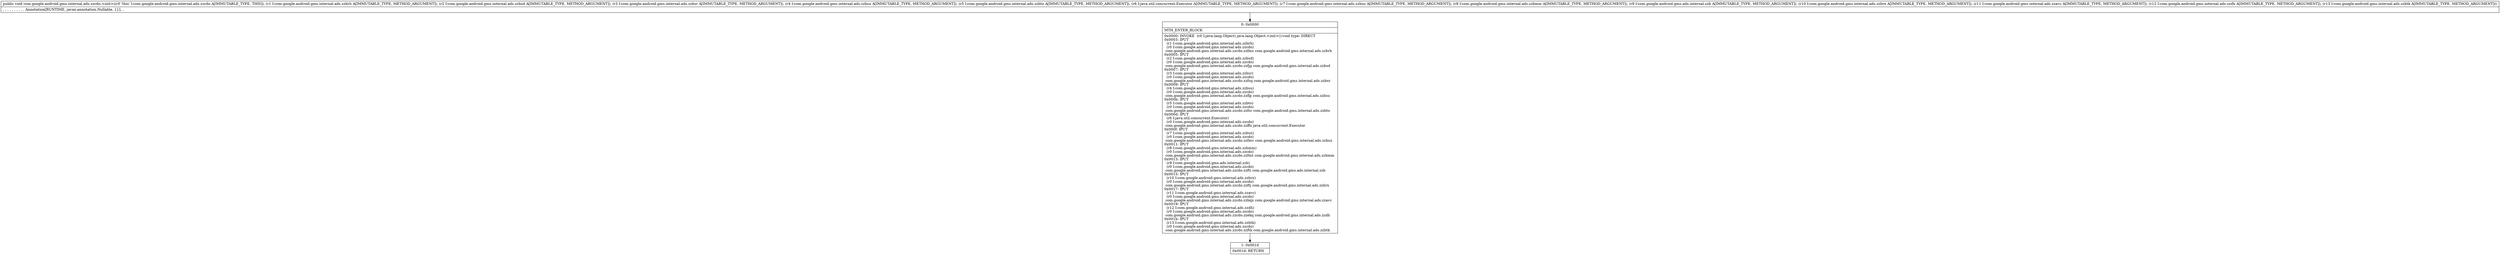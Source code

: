 digraph "CFG forcom.google.android.gms.internal.ads.zzcdo.\<init\>(Lcom\/google\/android\/gms\/internal\/ads\/zzbrh;Lcom\/google\/android\/gms\/internal\/ads\/zzbsd;Lcom\/google\/android\/gms\/internal\/ads\/zzbsr;Lcom\/google\/android\/gms\/internal\/ads\/zzbsu;Lcom\/google\/android\/gms\/internal\/ads\/zzbto;Ljava\/util\/concurrent\/Executor;Lcom\/google\/android\/gms\/internal\/ads\/zzbuz;Lcom\/google\/android\/gms\/internal\/ads\/zzbmm;Lcom\/google\/android\/gms\/ads\/internal\/zzb;Lcom\/google\/android\/gms\/internal\/ads\/zzbrx;Lcom\/google\/android\/gms\/internal\/ads\/zzavc;Lcom\/google\/android\/gms\/internal\/ads\/zzdh;Lcom\/google\/android\/gms\/internal\/ads\/zzbtk;)V" {
Node_0 [shape=record,label="{0\:\ 0x0000|MTH_ENTER_BLOCK\l|0x0000: INVOKE  (r0 I:java.lang.Object) java.lang.Object.\<init\>():void type: DIRECT \l0x0003: IPUT  \l  (r1 I:com.google.android.gms.internal.ads.zzbrh)\l  (r0 I:com.google.android.gms.internal.ads.zzcdo)\l com.google.android.gms.internal.ads.zzcdo.zzfms com.google.android.gms.internal.ads.zzbrh \l0x0005: IPUT  \l  (r2 I:com.google.android.gms.internal.ads.zzbsd)\l  (r0 I:com.google.android.gms.internal.ads.zzcdo)\l com.google.android.gms.internal.ads.zzcdo.zzfjg com.google.android.gms.internal.ads.zzbsd \l0x0007: IPUT  \l  (r3 I:com.google.android.gms.internal.ads.zzbsr)\l  (r0 I:com.google.android.gms.internal.ads.zzcdo)\l com.google.android.gms.internal.ads.zzcdo.zzfsq com.google.android.gms.internal.ads.zzbsr \l0x0009: IPUT  \l  (r4 I:com.google.android.gms.internal.ads.zzbsu)\l  (r0 I:com.google.android.gms.internal.ads.zzcdo)\l com.google.android.gms.internal.ads.zzcdo.zzflp com.google.android.gms.internal.ads.zzbsu \l0x000b: IPUT  \l  (r5 I:com.google.android.gms.internal.ads.zzbto)\l  (r0 I:com.google.android.gms.internal.ads.zzcdo)\l com.google.android.gms.internal.ads.zzcdo.zzfsr com.google.android.gms.internal.ads.zzbto \l0x000d: IPUT  \l  (r6 I:java.util.concurrent.Executor)\l  (r0 I:com.google.android.gms.internal.ads.zzcdo)\l com.google.android.gms.internal.ads.zzcdo.zzffu java.util.concurrent.Executor \l0x000f: IPUT  \l  (r7 I:com.google.android.gms.internal.ads.zzbuz)\l  (r0 I:com.google.android.gms.internal.ads.zzcdo)\l com.google.android.gms.internal.ads.zzcdo.zzfmv com.google.android.gms.internal.ads.zzbuz \l0x0011: IPUT  \l  (r8 I:com.google.android.gms.internal.ads.zzbmm)\l  (r0 I:com.google.android.gms.internal.ads.zzcdo)\l com.google.android.gms.internal.ads.zzcdo.zzfmt com.google.android.gms.internal.ads.zzbmm \l0x0013: IPUT  \l  (r9 I:com.google.android.gms.ads.internal.zzb)\l  (r0 I:com.google.android.gms.internal.ads.zzcdo)\l com.google.android.gms.internal.ads.zzcdo.zzfti com.google.android.gms.ads.internal.zzb \l0x0015: IPUT  \l  (r10 I:com.google.android.gms.internal.ads.zzbrx)\l  (r0 I:com.google.android.gms.internal.ads.zzcdo)\l com.google.android.gms.internal.ads.zzcdo.zzftj com.google.android.gms.internal.ads.zzbrx \l0x0017: IPUT  \l  (r11 I:com.google.android.gms.internal.ads.zzavc)\l  (r0 I:com.google.android.gms.internal.ads.zzcdo)\l com.google.android.gms.internal.ads.zzcdo.zzbqx com.google.android.gms.internal.ads.zzavc \l0x0019: IPUT  \l  (r12 I:com.google.android.gms.internal.ads.zzdh)\l  (r0 I:com.google.android.gms.internal.ads.zzcdo)\l com.google.android.gms.internal.ads.zzcdo.zzekq com.google.android.gms.internal.ads.zzdh \l0x001b: IPUT  \l  (r13 I:com.google.android.gms.internal.ads.zzbtk)\l  (r0 I:com.google.android.gms.internal.ads.zzcdo)\l com.google.android.gms.internal.ads.zzcdo.zzftk com.google.android.gms.internal.ads.zzbtk \l}"];
Node_1 [shape=record,label="{1\:\ 0x001d|0x001d: RETURN   \l}"];
MethodNode[shape=record,label="{public void com.google.android.gms.internal.ads.zzcdo.\<init\>((r0 'this' I:com.google.android.gms.internal.ads.zzcdo A[IMMUTABLE_TYPE, THIS]), (r1 I:com.google.android.gms.internal.ads.zzbrh A[IMMUTABLE_TYPE, METHOD_ARGUMENT]), (r2 I:com.google.android.gms.internal.ads.zzbsd A[IMMUTABLE_TYPE, METHOD_ARGUMENT]), (r3 I:com.google.android.gms.internal.ads.zzbsr A[IMMUTABLE_TYPE, METHOD_ARGUMENT]), (r4 I:com.google.android.gms.internal.ads.zzbsu A[IMMUTABLE_TYPE, METHOD_ARGUMENT]), (r5 I:com.google.android.gms.internal.ads.zzbto A[IMMUTABLE_TYPE, METHOD_ARGUMENT]), (r6 I:java.util.concurrent.Executor A[IMMUTABLE_TYPE, METHOD_ARGUMENT]), (r7 I:com.google.android.gms.internal.ads.zzbuz A[IMMUTABLE_TYPE, METHOD_ARGUMENT]), (r8 I:com.google.android.gms.internal.ads.zzbmm A[IMMUTABLE_TYPE, METHOD_ARGUMENT]), (r9 I:com.google.android.gms.ads.internal.zzb A[IMMUTABLE_TYPE, METHOD_ARGUMENT]), (r10 I:com.google.android.gms.internal.ads.zzbrx A[IMMUTABLE_TYPE, METHOD_ARGUMENT]), (r11 I:com.google.android.gms.internal.ads.zzavc A[IMMUTABLE_TYPE, METHOD_ARGUMENT]), (r12 I:com.google.android.gms.internal.ads.zzdh A[IMMUTABLE_TYPE, METHOD_ARGUMENT]), (r13 I:com.google.android.gms.internal.ads.zzbtk A[IMMUTABLE_TYPE, METHOD_ARGUMENT]))  | , , , , , , , , , , Annotation[RUNTIME, javax.annotation.Nullable, \{\}], , \l}"];
MethodNode -> Node_0;
Node_0 -> Node_1;
}


